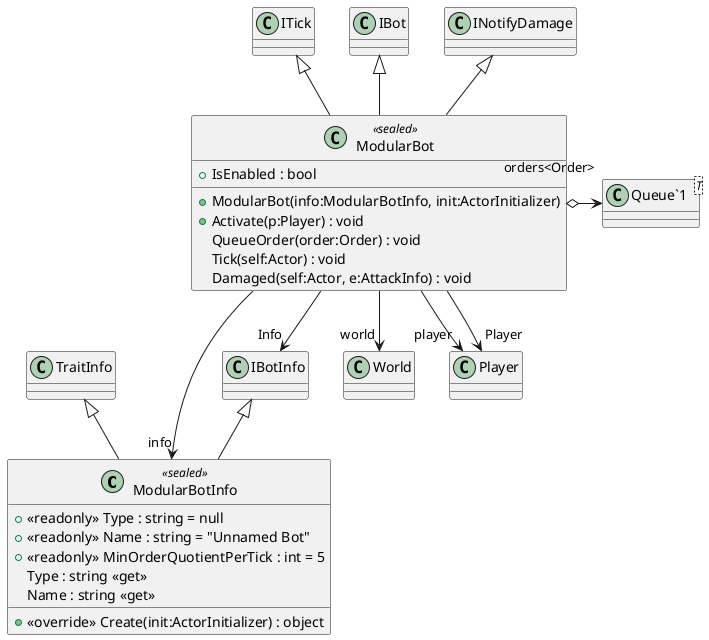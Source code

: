 @startuml
class ModularBotInfo <<sealed>> {
    + <<readonly>> Type : string = null
    + <<readonly>> Name : string = "Unnamed Bot"
    + <<readonly>> MinOrderQuotientPerTick : int = 5
    Type : string <<get>>
    Name : string <<get>>
    + <<override>> Create(init:ActorInitializer) : object
}
class ModularBot <<sealed>> {
    + IsEnabled : bool
    + ModularBot(info:ModularBotInfo, init:ActorInitializer)
    + Activate(p:Player) : void
    QueueOrder(order:Order) : void
    Tick(self:Actor) : void
    Damaged(self:Actor, e:AttackInfo) : void
}
class "Queue`1"<T> {
}
TraitInfo <|-- ModularBotInfo
IBotInfo <|-- ModularBotInfo
ITick <|-- ModularBot
IBot <|-- ModularBot
INotifyDamage <|-- ModularBot
ModularBot --> "info" ModularBotInfo
ModularBot --> "world" World
ModularBot o-> "orders<Order>" "Queue`1"
ModularBot --> "player" Player
ModularBot --> "Info" IBotInfo
ModularBot --> "Player" Player
@enduml
